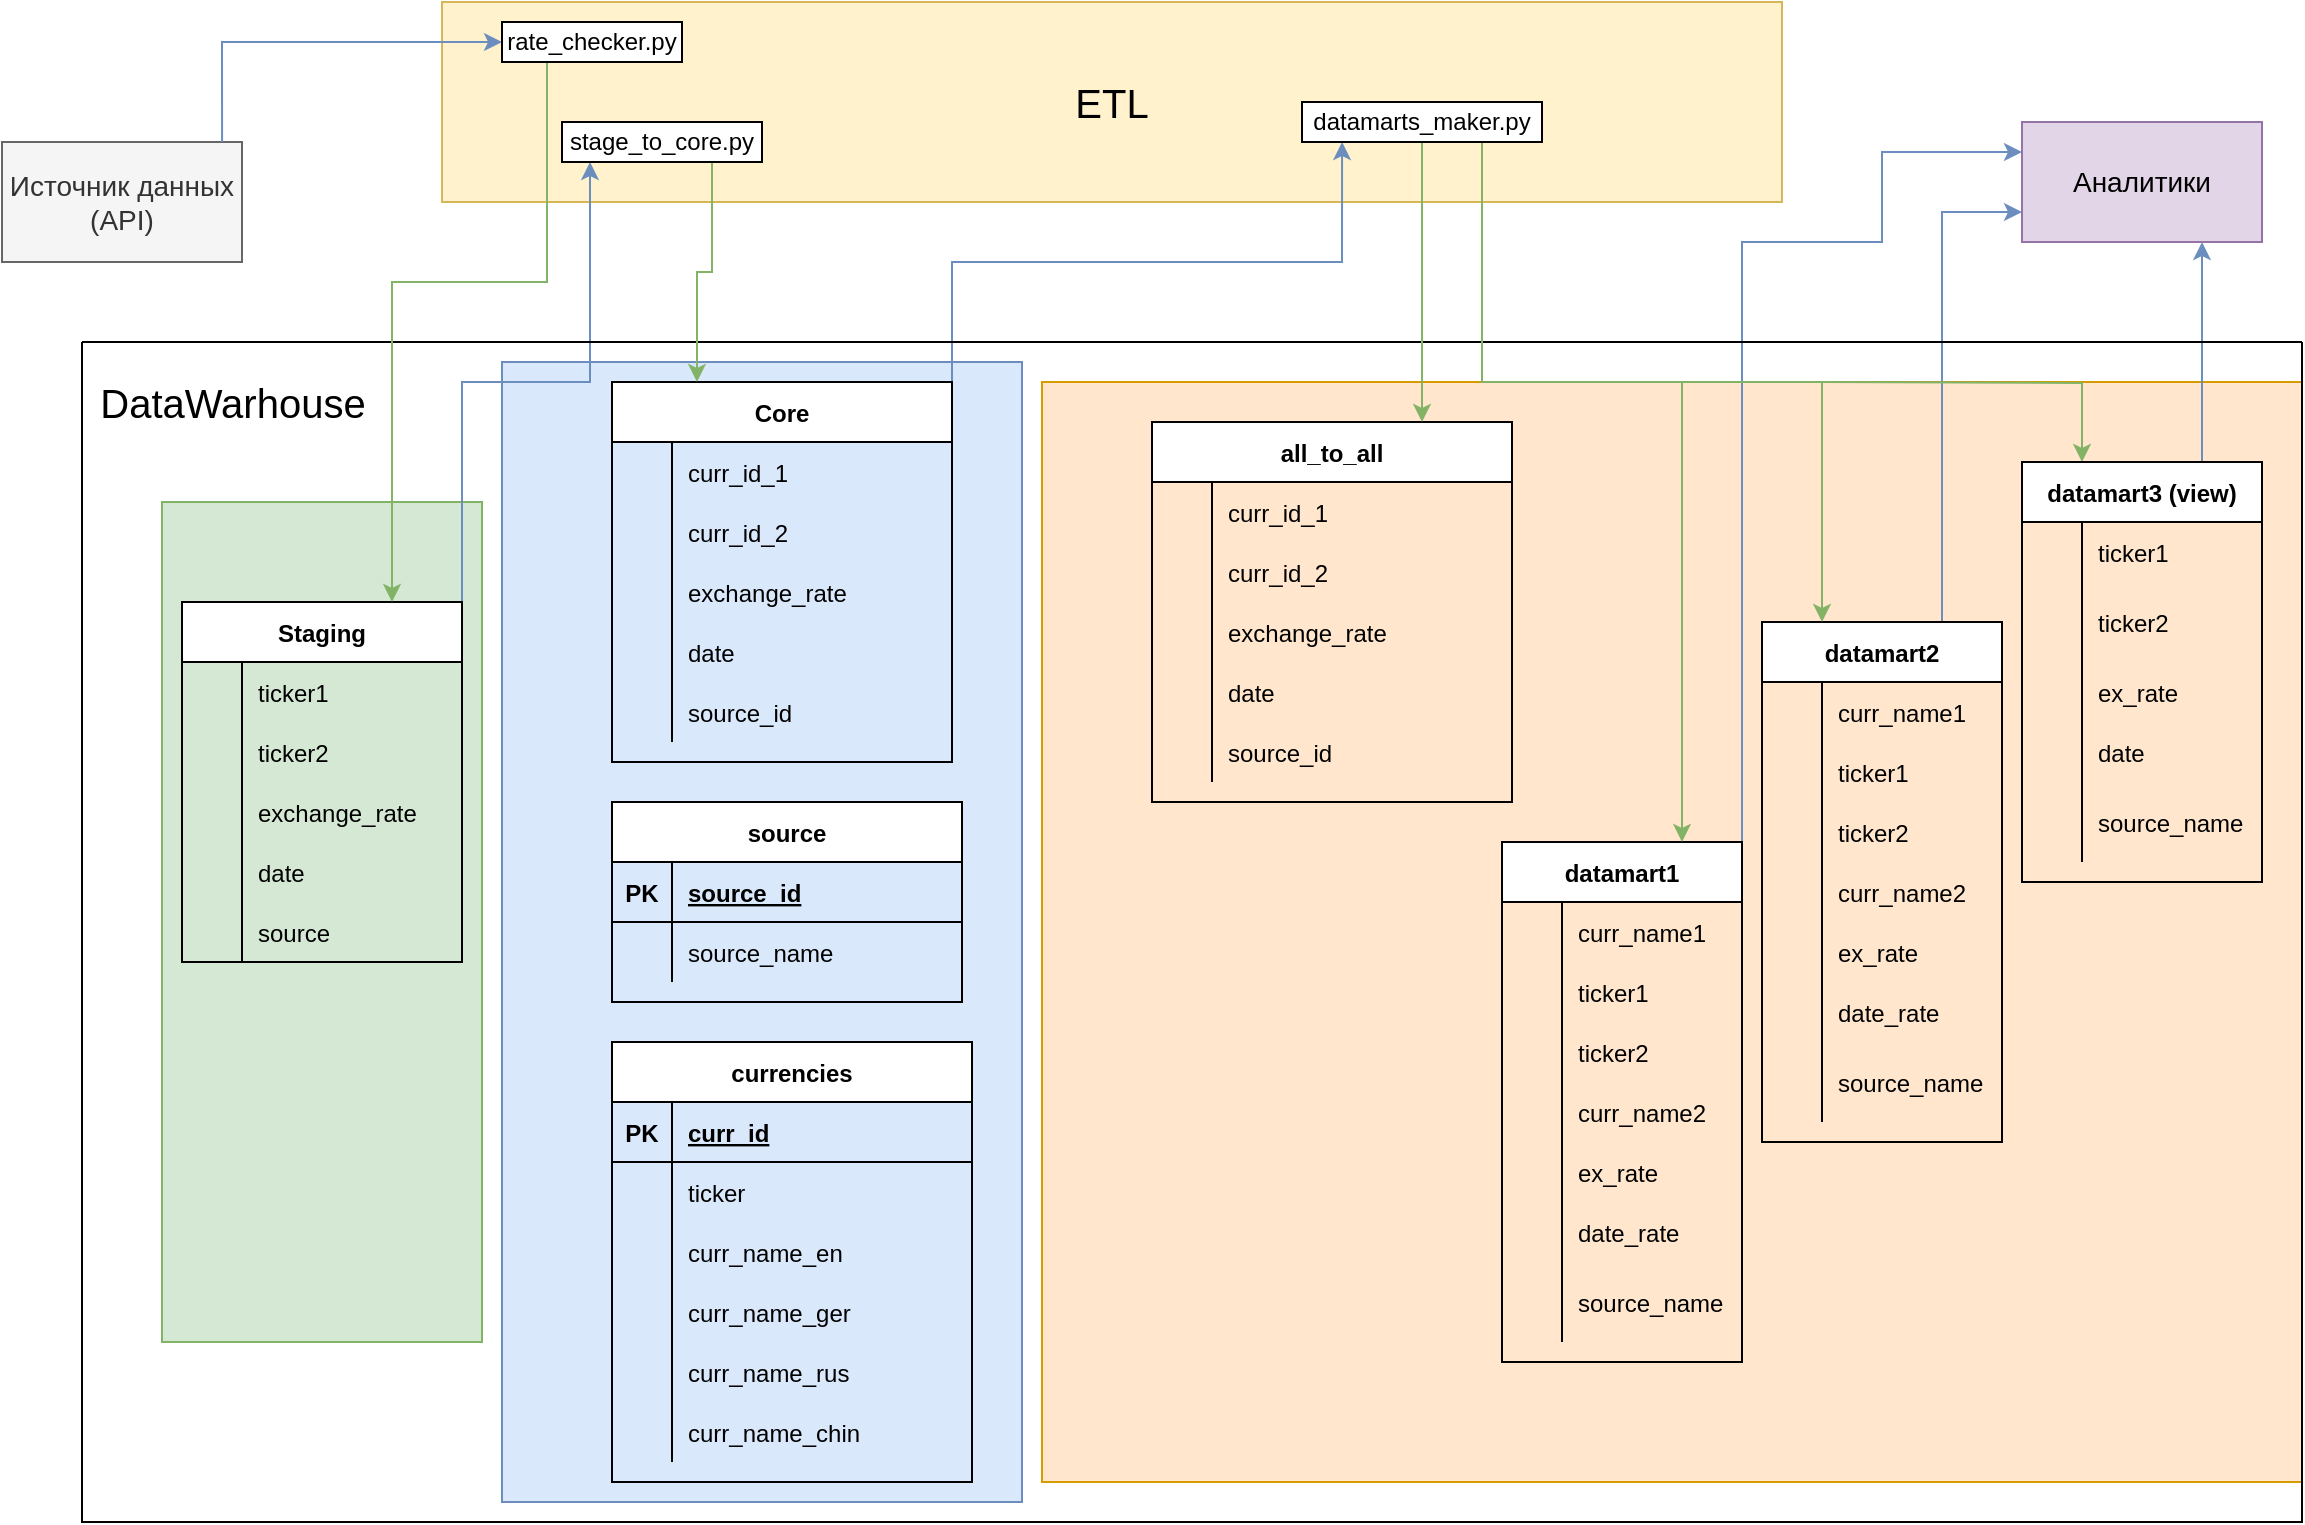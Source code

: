 <mxfile version="14.8.2" type="github">
  <diagram id="nCkO1fu6vcOP9XlbA8yM" name="Page-1">
    <mxGraphModel dx="1702" dy="972" grid="1" gridSize="10" guides="1" tooltips="1" connect="1" arrows="1" fold="1" page="1" pageScale="1" pageWidth="1169" pageHeight="827" background="#ffffff" math="0" shadow="0">
      <root>
        <mxCell id="0" />
        <mxCell id="1" parent="0" />
        <mxCell id="BZU4fYNqjMENKs2myZzt-219" value="" style="rounded=0;whiteSpace=wrap;html=1;strokeColor=#82b366;strokeWidth=1;fillColor=#d5e8d4;" vertex="1" parent="1">
          <mxGeometry x="90" y="300" width="160" height="420" as="geometry" />
        </mxCell>
        <mxCell id="BZU4fYNqjMENKs2myZzt-218" value="" style="rounded=0;whiteSpace=wrap;html=1;strokeColor=#6c8ebf;strokeWidth=1;fillColor=#dae8fc;" vertex="1" parent="1">
          <mxGeometry x="260" y="230" width="260" height="570" as="geometry" />
        </mxCell>
        <mxCell id="BZU4fYNqjMENKs2myZzt-217" value="" style="rounded=0;whiteSpace=wrap;html=1;strokeColor=#d79b00;strokeWidth=1;fillColor=#ffe6cc;" vertex="1" parent="1">
          <mxGeometry x="530" y="240" width="630" height="550" as="geometry" />
        </mxCell>
        <mxCell id="BZU4fYNqjMENKs2myZzt-196" value="&lt;font style=&quot;font-size: 20px&quot;&gt;ETL&lt;/font&gt;" style="rounded=0;whiteSpace=wrap;html=1;fillColor=#fff2cc;strokeColor=#d6b656;" vertex="1" parent="1">
          <mxGeometry x="230" y="50" width="670" height="100" as="geometry" />
        </mxCell>
        <mxCell id="BZU4fYNqjMENKs2myZzt-205" style="edgeStyle=orthogonalEdgeStyle;rounded=0;orthogonalLoop=1;jettySize=auto;html=1;exitX=1;exitY=0;exitDx=0;exitDy=0;entryX=0.14;entryY=1;entryDx=0;entryDy=0;entryPerimeter=0;fillColor=#dae8fc;strokeColor=#6c8ebf;" edge="1" parent="1" source="BZU4fYNqjMENKs2myZzt-1" target="BZU4fYNqjMENKs2myZzt-204">
          <mxGeometry relative="1" as="geometry" />
        </mxCell>
        <mxCell id="BZU4fYNqjMENKs2myZzt-1" value="Staging" style="shape=table;startSize=30;container=1;collapsible=1;childLayout=tableLayout;fixedRows=1;rowLines=0;fontStyle=1;align=center;resizeLast=1;" vertex="1" parent="1">
          <mxGeometry x="100" y="350" width="140" height="180" as="geometry" />
        </mxCell>
        <mxCell id="BZU4fYNqjMENKs2myZzt-5" value="" style="shape=partialRectangle;collapsible=0;dropTarget=0;pointerEvents=0;fillColor=none;top=0;left=0;bottom=0;right=0;points=[[0,0.5],[1,0.5]];portConstraint=eastwest;" vertex="1" parent="BZU4fYNqjMENKs2myZzt-1">
          <mxGeometry y="30" width="140" height="30" as="geometry" />
        </mxCell>
        <mxCell id="BZU4fYNqjMENKs2myZzt-6" value="" style="shape=partialRectangle;connectable=0;fillColor=none;top=0;left=0;bottom=0;right=0;editable=1;overflow=hidden;" vertex="1" parent="BZU4fYNqjMENKs2myZzt-5">
          <mxGeometry width="30" height="30" as="geometry" />
        </mxCell>
        <mxCell id="BZU4fYNqjMENKs2myZzt-7" value="ticker1" style="shape=partialRectangle;connectable=0;fillColor=none;top=0;left=0;bottom=0;right=0;align=left;spacingLeft=6;overflow=hidden;" vertex="1" parent="BZU4fYNqjMENKs2myZzt-5">
          <mxGeometry x="30" width="110" height="30" as="geometry" />
        </mxCell>
        <mxCell id="BZU4fYNqjMENKs2myZzt-8" value="" style="shape=partialRectangle;collapsible=0;dropTarget=0;pointerEvents=0;fillColor=none;top=0;left=0;bottom=0;right=0;points=[[0,0.5],[1,0.5]];portConstraint=eastwest;" vertex="1" parent="BZU4fYNqjMENKs2myZzt-1">
          <mxGeometry y="60" width="140" height="30" as="geometry" />
        </mxCell>
        <mxCell id="BZU4fYNqjMENKs2myZzt-9" value="" style="shape=partialRectangle;connectable=0;fillColor=none;top=0;left=0;bottom=0;right=0;editable=1;overflow=hidden;" vertex="1" parent="BZU4fYNqjMENKs2myZzt-8">
          <mxGeometry width="30" height="30" as="geometry" />
        </mxCell>
        <mxCell id="BZU4fYNqjMENKs2myZzt-10" value="ticker2" style="shape=partialRectangle;connectable=0;fillColor=none;top=0;left=0;bottom=0;right=0;align=left;spacingLeft=6;overflow=hidden;" vertex="1" parent="BZU4fYNqjMENKs2myZzt-8">
          <mxGeometry x="30" width="110" height="30" as="geometry" />
        </mxCell>
        <mxCell id="BZU4fYNqjMENKs2myZzt-11" value="" style="shape=partialRectangle;collapsible=0;dropTarget=0;pointerEvents=0;fillColor=none;top=0;left=0;bottom=0;right=0;points=[[0,0.5],[1,0.5]];portConstraint=eastwest;" vertex="1" parent="BZU4fYNqjMENKs2myZzt-1">
          <mxGeometry y="90" width="140" height="30" as="geometry" />
        </mxCell>
        <mxCell id="BZU4fYNqjMENKs2myZzt-12" value="" style="shape=partialRectangle;connectable=0;fillColor=none;top=0;left=0;bottom=0;right=0;editable=1;overflow=hidden;" vertex="1" parent="BZU4fYNqjMENKs2myZzt-11">
          <mxGeometry width="30" height="30" as="geometry" />
        </mxCell>
        <mxCell id="BZU4fYNqjMENKs2myZzt-13" value="exchange_rate" style="shape=partialRectangle;connectable=0;fillColor=none;top=0;left=0;bottom=0;right=0;align=left;spacingLeft=6;overflow=hidden;" vertex="1" parent="BZU4fYNqjMENKs2myZzt-11">
          <mxGeometry x="30" width="110" height="30" as="geometry" />
        </mxCell>
        <mxCell id="BZU4fYNqjMENKs2myZzt-23" style="shape=partialRectangle;collapsible=0;dropTarget=0;pointerEvents=0;fillColor=none;top=0;left=0;bottom=0;right=0;points=[[0,0.5],[1,0.5]];portConstraint=eastwest;" vertex="1" parent="BZU4fYNqjMENKs2myZzt-1">
          <mxGeometry y="120" width="140" height="30" as="geometry" />
        </mxCell>
        <mxCell id="BZU4fYNqjMENKs2myZzt-24" style="shape=partialRectangle;connectable=0;fillColor=none;top=0;left=0;bottom=0;right=0;editable=1;overflow=hidden;" vertex="1" parent="BZU4fYNqjMENKs2myZzt-23">
          <mxGeometry width="30" height="30" as="geometry" />
        </mxCell>
        <mxCell id="BZU4fYNqjMENKs2myZzt-25" value="date" style="shape=partialRectangle;connectable=0;fillColor=none;top=0;left=0;bottom=0;right=0;align=left;spacingLeft=6;overflow=hidden;" vertex="1" parent="BZU4fYNqjMENKs2myZzt-23">
          <mxGeometry x="30" width="110" height="30" as="geometry" />
        </mxCell>
        <mxCell id="BZU4fYNqjMENKs2myZzt-26" style="shape=partialRectangle;collapsible=0;dropTarget=0;pointerEvents=0;fillColor=none;top=0;left=0;bottom=0;right=0;points=[[0,0.5],[1,0.5]];portConstraint=eastwest;" vertex="1" parent="BZU4fYNqjMENKs2myZzt-1">
          <mxGeometry y="150" width="140" height="30" as="geometry" />
        </mxCell>
        <mxCell id="BZU4fYNqjMENKs2myZzt-27" style="shape=partialRectangle;connectable=0;fillColor=none;top=0;left=0;bottom=0;right=0;editable=1;overflow=hidden;" vertex="1" parent="BZU4fYNqjMENKs2myZzt-26">
          <mxGeometry width="30" height="30" as="geometry" />
        </mxCell>
        <mxCell id="BZU4fYNqjMENKs2myZzt-28" value="source" style="shape=partialRectangle;connectable=0;fillColor=none;top=0;left=0;bottom=0;right=0;align=left;spacingLeft=6;overflow=hidden;" vertex="1" parent="BZU4fYNqjMENKs2myZzt-26">
          <mxGeometry x="30" width="110" height="30" as="geometry" />
        </mxCell>
        <mxCell id="BZU4fYNqjMENKs2myZzt-209" style="edgeStyle=orthogonalEdgeStyle;rounded=0;orthogonalLoop=1;jettySize=auto;html=1;exitX=1;exitY=0;exitDx=0;exitDy=0;entryX=0.167;entryY=1;entryDx=0;entryDy=0;entryPerimeter=0;fillColor=#dae8fc;strokeColor=#6c8ebf;" edge="1" parent="1" source="BZU4fYNqjMENKs2myZzt-29" target="BZU4fYNqjMENKs2myZzt-208">
          <mxGeometry relative="1" as="geometry" />
        </mxCell>
        <mxCell id="BZU4fYNqjMENKs2myZzt-29" value="Core" style="shape=table;startSize=30;container=1;collapsible=1;childLayout=tableLayout;fixedRows=1;rowLines=0;fontStyle=1;align=center;resizeLast=1;" vertex="1" parent="1">
          <mxGeometry x="315" y="240" width="170" height="190" as="geometry" />
        </mxCell>
        <mxCell id="BZU4fYNqjMENKs2myZzt-33" value="" style="shape=partialRectangle;collapsible=0;dropTarget=0;pointerEvents=0;fillColor=none;top=0;left=0;bottom=0;right=0;points=[[0,0.5],[1,0.5]];portConstraint=eastwest;" vertex="1" parent="BZU4fYNqjMENKs2myZzt-29">
          <mxGeometry y="30" width="170" height="30" as="geometry" />
        </mxCell>
        <mxCell id="BZU4fYNqjMENKs2myZzt-34" value="" style="shape=partialRectangle;connectable=0;fillColor=none;top=0;left=0;bottom=0;right=0;editable=1;overflow=hidden;" vertex="1" parent="BZU4fYNqjMENKs2myZzt-33">
          <mxGeometry width="30" height="30" as="geometry" />
        </mxCell>
        <mxCell id="BZU4fYNqjMENKs2myZzt-35" value="curr_id_1" style="shape=partialRectangle;connectable=0;fillColor=none;top=0;left=0;bottom=0;right=0;align=left;spacingLeft=6;overflow=hidden;" vertex="1" parent="BZU4fYNqjMENKs2myZzt-33">
          <mxGeometry x="30" width="140" height="30" as="geometry" />
        </mxCell>
        <mxCell id="BZU4fYNqjMENKs2myZzt-36" value="" style="shape=partialRectangle;collapsible=0;dropTarget=0;pointerEvents=0;fillColor=none;top=0;left=0;bottom=0;right=0;points=[[0,0.5],[1,0.5]];portConstraint=eastwest;" vertex="1" parent="BZU4fYNqjMENKs2myZzt-29">
          <mxGeometry y="60" width="170" height="30" as="geometry" />
        </mxCell>
        <mxCell id="BZU4fYNqjMENKs2myZzt-37" value="" style="shape=partialRectangle;connectable=0;fillColor=none;top=0;left=0;bottom=0;right=0;editable=1;overflow=hidden;" vertex="1" parent="BZU4fYNqjMENKs2myZzt-36">
          <mxGeometry width="30" height="30" as="geometry" />
        </mxCell>
        <mxCell id="BZU4fYNqjMENKs2myZzt-38" value="curr_id_2" style="shape=partialRectangle;connectable=0;fillColor=none;top=0;left=0;bottom=0;right=0;align=left;spacingLeft=6;overflow=hidden;" vertex="1" parent="BZU4fYNqjMENKs2myZzt-36">
          <mxGeometry x="30" width="140" height="30" as="geometry" />
        </mxCell>
        <mxCell id="BZU4fYNqjMENKs2myZzt-39" value="" style="shape=partialRectangle;collapsible=0;dropTarget=0;pointerEvents=0;fillColor=none;top=0;left=0;bottom=0;right=0;points=[[0,0.5],[1,0.5]];portConstraint=eastwest;" vertex="1" parent="BZU4fYNqjMENKs2myZzt-29">
          <mxGeometry y="90" width="170" height="30" as="geometry" />
        </mxCell>
        <mxCell id="BZU4fYNqjMENKs2myZzt-40" value="" style="shape=partialRectangle;connectable=0;fillColor=none;top=0;left=0;bottom=0;right=0;editable=1;overflow=hidden;" vertex="1" parent="BZU4fYNqjMENKs2myZzt-39">
          <mxGeometry width="30" height="30" as="geometry" />
        </mxCell>
        <mxCell id="BZU4fYNqjMENKs2myZzt-41" value="exchange_rate" style="shape=partialRectangle;connectable=0;fillColor=none;top=0;left=0;bottom=0;right=0;align=left;spacingLeft=6;overflow=hidden;" vertex="1" parent="BZU4fYNqjMENKs2myZzt-39">
          <mxGeometry x="30" width="140" height="30" as="geometry" />
        </mxCell>
        <mxCell id="BZU4fYNqjMENKs2myZzt-42" style="shape=partialRectangle;collapsible=0;dropTarget=0;pointerEvents=0;fillColor=none;top=0;left=0;bottom=0;right=0;points=[[0,0.5],[1,0.5]];portConstraint=eastwest;" vertex="1" parent="BZU4fYNqjMENKs2myZzt-29">
          <mxGeometry y="120" width="170" height="30" as="geometry" />
        </mxCell>
        <mxCell id="BZU4fYNqjMENKs2myZzt-43" value="" style="shape=partialRectangle;connectable=0;fillColor=none;top=0;left=0;bottom=0;right=0;editable=1;overflow=hidden;" vertex="1" parent="BZU4fYNqjMENKs2myZzt-42">
          <mxGeometry width="30" height="30" as="geometry" />
        </mxCell>
        <mxCell id="BZU4fYNqjMENKs2myZzt-44" value="date" style="shape=partialRectangle;connectable=0;fillColor=none;top=0;left=0;bottom=0;right=0;align=left;spacingLeft=6;overflow=hidden;" vertex="1" parent="BZU4fYNqjMENKs2myZzt-42">
          <mxGeometry x="30" width="140" height="30" as="geometry" />
        </mxCell>
        <mxCell id="BZU4fYNqjMENKs2myZzt-45" style="shape=partialRectangle;collapsible=0;dropTarget=0;pointerEvents=0;fillColor=none;top=0;left=0;bottom=0;right=0;points=[[0,0.5],[1,0.5]];portConstraint=eastwest;" vertex="1" parent="BZU4fYNqjMENKs2myZzt-29">
          <mxGeometry y="150" width="170" height="30" as="geometry" />
        </mxCell>
        <mxCell id="BZU4fYNqjMENKs2myZzt-46" style="shape=partialRectangle;connectable=0;fillColor=none;top=0;left=0;bottom=0;right=0;editable=1;overflow=hidden;" vertex="1" parent="BZU4fYNqjMENKs2myZzt-45">
          <mxGeometry width="30" height="30" as="geometry" />
        </mxCell>
        <mxCell id="BZU4fYNqjMENKs2myZzt-47" value="source_id" style="shape=partialRectangle;connectable=0;fillColor=none;top=0;left=0;bottom=0;right=0;align=left;spacingLeft=6;overflow=hidden;" vertex="1" parent="BZU4fYNqjMENKs2myZzt-45">
          <mxGeometry x="30" width="140" height="30" as="geometry" />
        </mxCell>
        <mxCell id="BZU4fYNqjMENKs2myZzt-48" value="currencies" style="shape=table;startSize=30;container=1;collapsible=1;childLayout=tableLayout;fixedRows=1;rowLines=0;fontStyle=1;align=center;resizeLast=1;" vertex="1" parent="1">
          <mxGeometry x="315" y="570" width="180" height="220" as="geometry" />
        </mxCell>
        <mxCell id="BZU4fYNqjMENKs2myZzt-49" value="" style="shape=partialRectangle;collapsible=0;dropTarget=0;pointerEvents=0;fillColor=none;top=0;left=0;bottom=1;right=0;points=[[0,0.5],[1,0.5]];portConstraint=eastwest;" vertex="1" parent="BZU4fYNqjMENKs2myZzt-48">
          <mxGeometry y="30" width="180" height="30" as="geometry" />
        </mxCell>
        <mxCell id="BZU4fYNqjMENKs2myZzt-50" value="PK" style="shape=partialRectangle;connectable=0;fillColor=none;top=0;left=0;bottom=0;right=0;fontStyle=1;overflow=hidden;" vertex="1" parent="BZU4fYNqjMENKs2myZzt-49">
          <mxGeometry width="30" height="30" as="geometry" />
        </mxCell>
        <mxCell id="BZU4fYNqjMENKs2myZzt-51" value="curr_id" style="shape=partialRectangle;connectable=0;fillColor=none;top=0;left=0;bottom=0;right=0;align=left;spacingLeft=6;fontStyle=5;overflow=hidden;" vertex="1" parent="BZU4fYNqjMENKs2myZzt-49">
          <mxGeometry x="30" width="150" height="30" as="geometry" />
        </mxCell>
        <mxCell id="BZU4fYNqjMENKs2myZzt-52" value="" style="shape=partialRectangle;collapsible=0;dropTarget=0;pointerEvents=0;fillColor=none;top=0;left=0;bottom=0;right=0;points=[[0,0.5],[1,0.5]];portConstraint=eastwest;" vertex="1" parent="BZU4fYNqjMENKs2myZzt-48">
          <mxGeometry y="60" width="180" height="30" as="geometry" />
        </mxCell>
        <mxCell id="BZU4fYNqjMENKs2myZzt-53" value="" style="shape=partialRectangle;connectable=0;fillColor=none;top=0;left=0;bottom=0;right=0;editable=1;overflow=hidden;" vertex="1" parent="BZU4fYNqjMENKs2myZzt-52">
          <mxGeometry width="30" height="30" as="geometry" />
        </mxCell>
        <mxCell id="BZU4fYNqjMENKs2myZzt-54" value="ticker" style="shape=partialRectangle;connectable=0;fillColor=none;top=0;left=0;bottom=0;right=0;align=left;spacingLeft=6;overflow=hidden;" vertex="1" parent="BZU4fYNqjMENKs2myZzt-52">
          <mxGeometry x="30" width="150" height="30" as="geometry" />
        </mxCell>
        <mxCell id="BZU4fYNqjMENKs2myZzt-55" value="" style="shape=partialRectangle;collapsible=0;dropTarget=0;pointerEvents=0;fillColor=none;top=0;left=0;bottom=0;right=0;points=[[0,0.5],[1,0.5]];portConstraint=eastwest;" vertex="1" parent="BZU4fYNqjMENKs2myZzt-48">
          <mxGeometry y="90" width="180" height="30" as="geometry" />
        </mxCell>
        <mxCell id="BZU4fYNqjMENKs2myZzt-56" value="" style="shape=partialRectangle;connectable=0;fillColor=none;top=0;left=0;bottom=0;right=0;editable=1;overflow=hidden;" vertex="1" parent="BZU4fYNqjMENKs2myZzt-55">
          <mxGeometry width="30" height="30" as="geometry" />
        </mxCell>
        <mxCell id="BZU4fYNqjMENKs2myZzt-57" value="curr_name_en" style="shape=partialRectangle;connectable=0;fillColor=none;top=0;left=0;bottom=0;right=0;align=left;spacingLeft=6;overflow=hidden;" vertex="1" parent="BZU4fYNqjMENKs2myZzt-55">
          <mxGeometry x="30" width="150" height="30" as="geometry" />
        </mxCell>
        <mxCell id="BZU4fYNqjMENKs2myZzt-58" value="" style="shape=partialRectangle;collapsible=0;dropTarget=0;pointerEvents=0;fillColor=none;top=0;left=0;bottom=0;right=0;points=[[0,0.5],[1,0.5]];portConstraint=eastwest;" vertex="1" parent="BZU4fYNqjMENKs2myZzt-48">
          <mxGeometry y="120" width="180" height="30" as="geometry" />
        </mxCell>
        <mxCell id="BZU4fYNqjMENKs2myZzt-59" value="" style="shape=partialRectangle;connectable=0;fillColor=none;top=0;left=0;bottom=0;right=0;editable=1;overflow=hidden;" vertex="1" parent="BZU4fYNqjMENKs2myZzt-58">
          <mxGeometry width="30" height="30" as="geometry" />
        </mxCell>
        <mxCell id="BZU4fYNqjMENKs2myZzt-60" value="curr_name_ger" style="shape=partialRectangle;connectable=0;fillColor=none;top=0;left=0;bottom=0;right=0;align=left;spacingLeft=6;overflow=hidden;" vertex="1" parent="BZU4fYNqjMENKs2myZzt-58">
          <mxGeometry x="30" width="150" height="30" as="geometry" />
        </mxCell>
        <mxCell id="BZU4fYNqjMENKs2myZzt-62" style="shape=partialRectangle;collapsible=0;dropTarget=0;pointerEvents=0;fillColor=none;top=0;left=0;bottom=0;right=0;points=[[0,0.5],[1,0.5]];portConstraint=eastwest;" vertex="1" parent="BZU4fYNqjMENKs2myZzt-48">
          <mxGeometry y="150" width="180" height="30" as="geometry" />
        </mxCell>
        <mxCell id="BZU4fYNqjMENKs2myZzt-63" style="shape=partialRectangle;connectable=0;fillColor=none;top=0;left=0;bottom=0;right=0;editable=1;overflow=hidden;" vertex="1" parent="BZU4fYNqjMENKs2myZzt-62">
          <mxGeometry width="30" height="30" as="geometry" />
        </mxCell>
        <mxCell id="BZU4fYNqjMENKs2myZzt-64" value="curr_name_rus" style="shape=partialRectangle;connectable=0;fillColor=none;top=0;left=0;bottom=0;right=0;align=left;spacingLeft=6;overflow=hidden;" vertex="1" parent="BZU4fYNqjMENKs2myZzt-62">
          <mxGeometry x="30" width="150" height="30" as="geometry" />
        </mxCell>
        <mxCell id="BZU4fYNqjMENKs2myZzt-65" style="shape=partialRectangle;collapsible=0;dropTarget=0;pointerEvents=0;fillColor=none;top=0;left=0;bottom=0;right=0;points=[[0,0.5],[1,0.5]];portConstraint=eastwest;" vertex="1" parent="BZU4fYNqjMENKs2myZzt-48">
          <mxGeometry y="180" width="180" height="30" as="geometry" />
        </mxCell>
        <mxCell id="BZU4fYNqjMENKs2myZzt-66" style="shape=partialRectangle;connectable=0;fillColor=none;top=0;left=0;bottom=0;right=0;editable=1;overflow=hidden;" vertex="1" parent="BZU4fYNqjMENKs2myZzt-65">
          <mxGeometry width="30" height="30" as="geometry" />
        </mxCell>
        <mxCell id="BZU4fYNqjMENKs2myZzt-67" value="curr_name_chin" style="shape=partialRectangle;connectable=0;fillColor=none;top=0;left=0;bottom=0;right=0;align=left;spacingLeft=6;overflow=hidden;" vertex="1" parent="BZU4fYNqjMENKs2myZzt-65">
          <mxGeometry x="30" width="150" height="30" as="geometry" />
        </mxCell>
        <mxCell id="BZU4fYNqjMENKs2myZzt-68" value="source" style="shape=table;startSize=30;container=1;collapsible=1;childLayout=tableLayout;fixedRows=1;rowLines=0;fontStyle=1;align=center;resizeLast=1;" vertex="1" parent="1">
          <mxGeometry x="315" y="450" width="175" height="100" as="geometry" />
        </mxCell>
        <mxCell id="BZU4fYNqjMENKs2myZzt-69" value="" style="shape=partialRectangle;collapsible=0;dropTarget=0;pointerEvents=0;fillColor=none;top=0;left=0;bottom=1;right=0;points=[[0,0.5],[1,0.5]];portConstraint=eastwest;" vertex="1" parent="BZU4fYNqjMENKs2myZzt-68">
          <mxGeometry y="30" width="175" height="30" as="geometry" />
        </mxCell>
        <mxCell id="BZU4fYNqjMENKs2myZzt-70" value="PK" style="shape=partialRectangle;connectable=0;fillColor=none;top=0;left=0;bottom=0;right=0;fontStyle=1;overflow=hidden;" vertex="1" parent="BZU4fYNqjMENKs2myZzt-69">
          <mxGeometry width="30" height="30" as="geometry" />
        </mxCell>
        <mxCell id="BZU4fYNqjMENKs2myZzt-71" value="source_id" style="shape=partialRectangle;connectable=0;fillColor=none;top=0;left=0;bottom=0;right=0;align=left;spacingLeft=6;fontStyle=5;overflow=hidden;" vertex="1" parent="BZU4fYNqjMENKs2myZzt-69">
          <mxGeometry x="30" width="145" height="30" as="geometry" />
        </mxCell>
        <mxCell id="BZU4fYNqjMENKs2myZzt-72" value="" style="shape=partialRectangle;collapsible=0;dropTarget=0;pointerEvents=0;fillColor=none;top=0;left=0;bottom=0;right=0;points=[[0,0.5],[1,0.5]];portConstraint=eastwest;" vertex="1" parent="BZU4fYNqjMENKs2myZzt-68">
          <mxGeometry y="60" width="175" height="30" as="geometry" />
        </mxCell>
        <mxCell id="BZU4fYNqjMENKs2myZzt-73" value="" style="shape=partialRectangle;connectable=0;fillColor=none;top=0;left=0;bottom=0;right=0;editable=1;overflow=hidden;" vertex="1" parent="BZU4fYNqjMENKs2myZzt-72">
          <mxGeometry width="30" height="30" as="geometry" />
        </mxCell>
        <mxCell id="BZU4fYNqjMENKs2myZzt-74" value="source_name" style="shape=partialRectangle;connectable=0;fillColor=none;top=0;left=0;bottom=0;right=0;align=left;spacingLeft=6;overflow=hidden;" vertex="1" parent="BZU4fYNqjMENKs2myZzt-72">
          <mxGeometry x="30" width="145" height="30" as="geometry" />
        </mxCell>
        <mxCell id="BZU4fYNqjMENKs2myZzt-91" value="all_to_all" style="shape=table;startSize=30;container=1;collapsible=1;childLayout=tableLayout;fixedRows=1;rowLines=0;fontStyle=1;align=center;resizeLast=1;" vertex="1" parent="1">
          <mxGeometry x="585" y="260" width="180" height="190" as="geometry" />
        </mxCell>
        <mxCell id="BZU4fYNqjMENKs2myZzt-95" value="" style="shape=partialRectangle;collapsible=0;dropTarget=0;pointerEvents=0;fillColor=none;top=0;left=0;bottom=0;right=0;points=[[0,0.5],[1,0.5]];portConstraint=eastwest;" vertex="1" parent="BZU4fYNqjMENKs2myZzt-91">
          <mxGeometry y="30" width="180" height="30" as="geometry" />
        </mxCell>
        <mxCell id="BZU4fYNqjMENKs2myZzt-96" value="" style="shape=partialRectangle;connectable=0;fillColor=none;top=0;left=0;bottom=0;right=0;editable=1;overflow=hidden;" vertex="1" parent="BZU4fYNqjMENKs2myZzt-95">
          <mxGeometry width="30" height="30" as="geometry" />
        </mxCell>
        <mxCell id="BZU4fYNqjMENKs2myZzt-97" value="curr_id_1" style="shape=partialRectangle;connectable=0;fillColor=none;top=0;left=0;bottom=0;right=0;align=left;spacingLeft=6;overflow=hidden;" vertex="1" parent="BZU4fYNqjMENKs2myZzt-95">
          <mxGeometry x="30" width="150" height="30" as="geometry" />
        </mxCell>
        <mxCell id="BZU4fYNqjMENKs2myZzt-98" value="" style="shape=partialRectangle;collapsible=0;dropTarget=0;pointerEvents=0;fillColor=none;top=0;left=0;bottom=0;right=0;points=[[0,0.5],[1,0.5]];portConstraint=eastwest;" vertex="1" parent="BZU4fYNqjMENKs2myZzt-91">
          <mxGeometry y="60" width="180" height="30" as="geometry" />
        </mxCell>
        <mxCell id="BZU4fYNqjMENKs2myZzt-99" value="" style="shape=partialRectangle;connectable=0;fillColor=none;top=0;left=0;bottom=0;right=0;editable=1;overflow=hidden;" vertex="1" parent="BZU4fYNqjMENKs2myZzt-98">
          <mxGeometry width="30" height="30" as="geometry" />
        </mxCell>
        <mxCell id="BZU4fYNqjMENKs2myZzt-100" value="curr_id_2" style="shape=partialRectangle;connectable=0;fillColor=none;top=0;left=0;bottom=0;right=0;align=left;spacingLeft=6;overflow=hidden;" vertex="1" parent="BZU4fYNqjMENKs2myZzt-98">
          <mxGeometry x="30" width="150" height="30" as="geometry" />
        </mxCell>
        <mxCell id="BZU4fYNqjMENKs2myZzt-101" value="" style="shape=partialRectangle;collapsible=0;dropTarget=0;pointerEvents=0;fillColor=none;top=0;left=0;bottom=0;right=0;points=[[0,0.5],[1,0.5]];portConstraint=eastwest;" vertex="1" parent="BZU4fYNqjMENKs2myZzt-91">
          <mxGeometry y="90" width="180" height="30" as="geometry" />
        </mxCell>
        <mxCell id="BZU4fYNqjMENKs2myZzt-102" value="" style="shape=partialRectangle;connectable=0;fillColor=none;top=0;left=0;bottom=0;right=0;editable=1;overflow=hidden;" vertex="1" parent="BZU4fYNqjMENKs2myZzt-101">
          <mxGeometry width="30" height="30" as="geometry" />
        </mxCell>
        <mxCell id="BZU4fYNqjMENKs2myZzt-103" value="exchange_rate" style="shape=partialRectangle;connectable=0;fillColor=none;top=0;left=0;bottom=0;right=0;align=left;spacingLeft=6;overflow=hidden;" vertex="1" parent="BZU4fYNqjMENKs2myZzt-101">
          <mxGeometry x="30" width="150" height="30" as="geometry" />
        </mxCell>
        <mxCell id="BZU4fYNqjMENKs2myZzt-107" style="shape=partialRectangle;collapsible=0;dropTarget=0;pointerEvents=0;fillColor=none;top=0;left=0;bottom=0;right=0;points=[[0,0.5],[1,0.5]];portConstraint=eastwest;" vertex="1" parent="BZU4fYNqjMENKs2myZzt-91">
          <mxGeometry y="120" width="180" height="30" as="geometry" />
        </mxCell>
        <mxCell id="BZU4fYNqjMENKs2myZzt-108" style="shape=partialRectangle;connectable=0;fillColor=none;top=0;left=0;bottom=0;right=0;editable=1;overflow=hidden;" vertex="1" parent="BZU4fYNqjMENKs2myZzt-107">
          <mxGeometry width="30" height="30" as="geometry" />
        </mxCell>
        <mxCell id="BZU4fYNqjMENKs2myZzt-109" value="date" style="shape=partialRectangle;connectable=0;fillColor=none;top=0;left=0;bottom=0;right=0;align=left;spacingLeft=6;overflow=hidden;" vertex="1" parent="BZU4fYNqjMENKs2myZzt-107">
          <mxGeometry x="30" width="150" height="30" as="geometry" />
        </mxCell>
        <mxCell id="BZU4fYNqjMENKs2myZzt-110" style="shape=partialRectangle;collapsible=0;dropTarget=0;pointerEvents=0;fillColor=none;top=0;left=0;bottom=0;right=0;points=[[0,0.5],[1,0.5]];portConstraint=eastwest;" vertex="1" parent="BZU4fYNqjMENKs2myZzt-91">
          <mxGeometry y="150" width="180" height="30" as="geometry" />
        </mxCell>
        <mxCell id="BZU4fYNqjMENKs2myZzt-111" style="shape=partialRectangle;connectable=0;fillColor=none;top=0;left=0;bottom=0;right=0;editable=1;overflow=hidden;" vertex="1" parent="BZU4fYNqjMENKs2myZzt-110">
          <mxGeometry width="30" height="30" as="geometry" />
        </mxCell>
        <mxCell id="BZU4fYNqjMENKs2myZzt-112" value="source_id" style="shape=partialRectangle;connectable=0;fillColor=none;top=0;left=0;bottom=0;right=0;align=left;spacingLeft=6;overflow=hidden;" vertex="1" parent="BZU4fYNqjMENKs2myZzt-110">
          <mxGeometry x="30" width="150" height="30" as="geometry" />
        </mxCell>
        <mxCell id="BZU4fYNqjMENKs2myZzt-216" style="edgeStyle=orthogonalEdgeStyle;rounded=0;orthogonalLoop=1;jettySize=auto;html=1;exitX=1;exitY=0;exitDx=0;exitDy=0;entryX=0;entryY=0.25;entryDx=0;entryDy=0;fillColor=#dae8fc;strokeColor=#6c8ebf;" edge="1" parent="1" source="BZU4fYNqjMENKs2myZzt-113" target="BZU4fYNqjMENKs2myZzt-199">
          <mxGeometry relative="1" as="geometry">
            <Array as="points">
              <mxPoint x="880" y="170" />
              <mxPoint x="950" y="170" />
              <mxPoint x="950" y="125" />
            </Array>
          </mxGeometry>
        </mxCell>
        <mxCell id="BZU4fYNqjMENKs2myZzt-113" value="datamart1" style="shape=table;startSize=30;container=1;collapsible=1;childLayout=tableLayout;fixedRows=1;rowLines=0;fontStyle=1;align=center;resizeLast=1;" vertex="1" parent="1">
          <mxGeometry x="760" y="470" width="120" height="260" as="geometry" />
        </mxCell>
        <mxCell id="BZU4fYNqjMENKs2myZzt-117" value="" style="shape=partialRectangle;collapsible=0;dropTarget=0;pointerEvents=0;fillColor=none;top=0;left=0;bottom=0;right=0;points=[[0,0.5],[1,0.5]];portConstraint=eastwest;" vertex="1" parent="BZU4fYNqjMENKs2myZzt-113">
          <mxGeometry y="30" width="120" height="30" as="geometry" />
        </mxCell>
        <mxCell id="BZU4fYNqjMENKs2myZzt-118" value="" style="shape=partialRectangle;connectable=0;fillColor=none;top=0;left=0;bottom=0;right=0;editable=1;overflow=hidden;" vertex="1" parent="BZU4fYNqjMENKs2myZzt-117">
          <mxGeometry width="30" height="30" as="geometry" />
        </mxCell>
        <mxCell id="BZU4fYNqjMENKs2myZzt-119" value="curr_name1" style="shape=partialRectangle;connectable=0;fillColor=none;top=0;left=0;bottom=0;right=0;align=left;spacingLeft=6;overflow=hidden;" vertex="1" parent="BZU4fYNqjMENKs2myZzt-117">
          <mxGeometry x="30" width="90" height="30" as="geometry" />
        </mxCell>
        <mxCell id="BZU4fYNqjMENKs2myZzt-120" value="" style="shape=partialRectangle;collapsible=0;dropTarget=0;pointerEvents=0;fillColor=none;top=0;left=0;bottom=0;right=0;points=[[0,0.5],[1,0.5]];portConstraint=eastwest;" vertex="1" parent="BZU4fYNqjMENKs2myZzt-113">
          <mxGeometry y="60" width="120" height="30" as="geometry" />
        </mxCell>
        <mxCell id="BZU4fYNqjMENKs2myZzt-121" value="" style="shape=partialRectangle;connectable=0;fillColor=none;top=0;left=0;bottom=0;right=0;editable=1;overflow=hidden;" vertex="1" parent="BZU4fYNqjMENKs2myZzt-120">
          <mxGeometry width="30" height="30" as="geometry" />
        </mxCell>
        <mxCell id="BZU4fYNqjMENKs2myZzt-122" value="ticker1" style="shape=partialRectangle;connectable=0;fillColor=none;top=0;left=0;bottom=0;right=0;align=left;spacingLeft=6;overflow=hidden;" vertex="1" parent="BZU4fYNqjMENKs2myZzt-120">
          <mxGeometry x="30" width="90" height="30" as="geometry" />
        </mxCell>
        <mxCell id="BZU4fYNqjMENKs2myZzt-123" value="" style="shape=partialRectangle;collapsible=0;dropTarget=0;pointerEvents=0;fillColor=none;top=0;left=0;bottom=0;right=0;points=[[0,0.5],[1,0.5]];portConstraint=eastwest;" vertex="1" parent="BZU4fYNqjMENKs2myZzt-113">
          <mxGeometry y="90" width="120" height="30" as="geometry" />
        </mxCell>
        <mxCell id="BZU4fYNqjMENKs2myZzt-124" value="" style="shape=partialRectangle;connectable=0;fillColor=none;top=0;left=0;bottom=0;right=0;editable=1;overflow=hidden;" vertex="1" parent="BZU4fYNqjMENKs2myZzt-123">
          <mxGeometry width="30" height="30" as="geometry" />
        </mxCell>
        <mxCell id="BZU4fYNqjMENKs2myZzt-125" value="ticker2" style="shape=partialRectangle;connectable=0;fillColor=none;top=0;left=0;bottom=0;right=0;align=left;spacingLeft=6;overflow=hidden;" vertex="1" parent="BZU4fYNqjMENKs2myZzt-123">
          <mxGeometry x="30" width="90" height="30" as="geometry" />
        </mxCell>
        <mxCell id="BZU4fYNqjMENKs2myZzt-126" style="shape=partialRectangle;collapsible=0;dropTarget=0;pointerEvents=0;fillColor=none;top=0;left=0;bottom=0;right=0;points=[[0,0.5],[1,0.5]];portConstraint=eastwest;" vertex="1" parent="BZU4fYNqjMENKs2myZzt-113">
          <mxGeometry y="120" width="120" height="30" as="geometry" />
        </mxCell>
        <mxCell id="BZU4fYNqjMENKs2myZzt-127" style="shape=partialRectangle;connectable=0;fillColor=none;top=0;left=0;bottom=0;right=0;editable=1;overflow=hidden;" vertex="1" parent="BZU4fYNqjMENKs2myZzt-126">
          <mxGeometry width="30" height="30" as="geometry" />
        </mxCell>
        <mxCell id="BZU4fYNqjMENKs2myZzt-128" value="curr_name2" style="shape=partialRectangle;connectable=0;fillColor=none;top=0;left=0;bottom=0;right=0;align=left;spacingLeft=6;overflow=hidden;" vertex="1" parent="BZU4fYNqjMENKs2myZzt-126">
          <mxGeometry x="30" width="90" height="30" as="geometry" />
        </mxCell>
        <mxCell id="BZU4fYNqjMENKs2myZzt-129" style="shape=partialRectangle;collapsible=0;dropTarget=0;pointerEvents=0;fillColor=none;top=0;left=0;bottom=0;right=0;points=[[0,0.5],[1,0.5]];portConstraint=eastwest;" vertex="1" parent="BZU4fYNqjMENKs2myZzt-113">
          <mxGeometry y="150" width="120" height="30" as="geometry" />
        </mxCell>
        <mxCell id="BZU4fYNqjMENKs2myZzt-130" style="shape=partialRectangle;connectable=0;fillColor=none;top=0;left=0;bottom=0;right=0;editable=1;overflow=hidden;" vertex="1" parent="BZU4fYNqjMENKs2myZzt-129">
          <mxGeometry width="30" height="30" as="geometry" />
        </mxCell>
        <mxCell id="BZU4fYNqjMENKs2myZzt-131" value="ex_rate" style="shape=partialRectangle;connectable=0;fillColor=none;top=0;left=0;bottom=0;right=0;align=left;spacingLeft=6;overflow=hidden;" vertex="1" parent="BZU4fYNqjMENKs2myZzt-129">
          <mxGeometry x="30" width="90" height="30" as="geometry" />
        </mxCell>
        <mxCell id="BZU4fYNqjMENKs2myZzt-132" style="shape=partialRectangle;collapsible=0;dropTarget=0;pointerEvents=0;fillColor=none;top=0;left=0;bottom=0;right=0;points=[[0,0.5],[1,0.5]];portConstraint=eastwest;" vertex="1" parent="BZU4fYNqjMENKs2myZzt-113">
          <mxGeometry y="180" width="120" height="30" as="geometry" />
        </mxCell>
        <mxCell id="BZU4fYNqjMENKs2myZzt-133" style="shape=partialRectangle;connectable=0;fillColor=none;top=0;left=0;bottom=0;right=0;editable=1;overflow=hidden;" vertex="1" parent="BZU4fYNqjMENKs2myZzt-132">
          <mxGeometry width="30" height="30" as="geometry" />
        </mxCell>
        <mxCell id="BZU4fYNqjMENKs2myZzt-134" value="date_rate" style="shape=partialRectangle;connectable=0;fillColor=none;top=0;left=0;bottom=0;right=0;align=left;spacingLeft=6;overflow=hidden;" vertex="1" parent="BZU4fYNqjMENKs2myZzt-132">
          <mxGeometry x="30" width="90" height="30" as="geometry" />
        </mxCell>
        <mxCell id="BZU4fYNqjMENKs2myZzt-135" style="shape=partialRectangle;collapsible=0;dropTarget=0;pointerEvents=0;fillColor=none;top=0;left=0;bottom=0;right=0;points=[[0,0.5],[1,0.5]];portConstraint=eastwest;" vertex="1" parent="BZU4fYNqjMENKs2myZzt-113">
          <mxGeometry y="210" width="120" height="40" as="geometry" />
        </mxCell>
        <mxCell id="BZU4fYNqjMENKs2myZzt-136" style="shape=partialRectangle;connectable=0;fillColor=none;top=0;left=0;bottom=0;right=0;editable=1;overflow=hidden;" vertex="1" parent="BZU4fYNqjMENKs2myZzt-135">
          <mxGeometry width="30" height="40" as="geometry" />
        </mxCell>
        <mxCell id="BZU4fYNqjMENKs2myZzt-137" value="source_name" style="shape=partialRectangle;connectable=0;fillColor=none;top=0;left=0;bottom=0;right=0;align=left;spacingLeft=6;overflow=hidden;" vertex="1" parent="BZU4fYNqjMENKs2myZzt-135">
          <mxGeometry x="30" width="90" height="40" as="geometry" />
        </mxCell>
        <mxCell id="BZU4fYNqjMENKs2myZzt-215" style="edgeStyle=orthogonalEdgeStyle;rounded=0;orthogonalLoop=1;jettySize=auto;html=1;exitX=0.75;exitY=0;exitDx=0;exitDy=0;entryX=0;entryY=0.75;entryDx=0;entryDy=0;fillColor=#dae8fc;strokeColor=#6c8ebf;" edge="1" parent="1" source="BZU4fYNqjMENKs2myZzt-144" target="BZU4fYNqjMENKs2myZzt-199">
          <mxGeometry relative="1" as="geometry" />
        </mxCell>
        <mxCell id="BZU4fYNqjMENKs2myZzt-144" value="datamart2" style="shape=table;startSize=30;container=1;collapsible=1;childLayout=tableLayout;fixedRows=1;rowLines=0;fontStyle=1;align=center;resizeLast=1;" vertex="1" parent="1">
          <mxGeometry x="890" y="360" width="120" height="260" as="geometry" />
        </mxCell>
        <mxCell id="BZU4fYNqjMENKs2myZzt-145" value="" style="shape=partialRectangle;collapsible=0;dropTarget=0;pointerEvents=0;fillColor=none;top=0;left=0;bottom=0;right=0;points=[[0,0.5],[1,0.5]];portConstraint=eastwest;" vertex="1" parent="BZU4fYNqjMENKs2myZzt-144">
          <mxGeometry y="30" width="120" height="30" as="geometry" />
        </mxCell>
        <mxCell id="BZU4fYNqjMENKs2myZzt-146" value="" style="shape=partialRectangle;connectable=0;fillColor=none;top=0;left=0;bottom=0;right=0;editable=1;overflow=hidden;" vertex="1" parent="BZU4fYNqjMENKs2myZzt-145">
          <mxGeometry width="30" height="30" as="geometry" />
        </mxCell>
        <mxCell id="BZU4fYNqjMENKs2myZzt-147" value="curr_name1" style="shape=partialRectangle;connectable=0;fillColor=none;top=0;left=0;bottom=0;right=0;align=left;spacingLeft=6;overflow=hidden;" vertex="1" parent="BZU4fYNqjMENKs2myZzt-145">
          <mxGeometry x="30" width="90" height="30" as="geometry" />
        </mxCell>
        <mxCell id="BZU4fYNqjMENKs2myZzt-148" value="" style="shape=partialRectangle;collapsible=0;dropTarget=0;pointerEvents=0;fillColor=none;top=0;left=0;bottom=0;right=0;points=[[0,0.5],[1,0.5]];portConstraint=eastwest;" vertex="1" parent="BZU4fYNqjMENKs2myZzt-144">
          <mxGeometry y="60" width="120" height="30" as="geometry" />
        </mxCell>
        <mxCell id="BZU4fYNqjMENKs2myZzt-149" value="" style="shape=partialRectangle;connectable=0;fillColor=none;top=0;left=0;bottom=0;right=0;editable=1;overflow=hidden;" vertex="1" parent="BZU4fYNqjMENKs2myZzt-148">
          <mxGeometry width="30" height="30" as="geometry" />
        </mxCell>
        <mxCell id="BZU4fYNqjMENKs2myZzt-150" value="ticker1" style="shape=partialRectangle;connectable=0;fillColor=none;top=0;left=0;bottom=0;right=0;align=left;spacingLeft=6;overflow=hidden;" vertex="1" parent="BZU4fYNqjMENKs2myZzt-148">
          <mxGeometry x="30" width="90" height="30" as="geometry" />
        </mxCell>
        <mxCell id="BZU4fYNqjMENKs2myZzt-151" value="" style="shape=partialRectangle;collapsible=0;dropTarget=0;pointerEvents=0;fillColor=none;top=0;left=0;bottom=0;right=0;points=[[0,0.5],[1,0.5]];portConstraint=eastwest;" vertex="1" parent="BZU4fYNqjMENKs2myZzt-144">
          <mxGeometry y="90" width="120" height="30" as="geometry" />
        </mxCell>
        <mxCell id="BZU4fYNqjMENKs2myZzt-152" value="" style="shape=partialRectangle;connectable=0;fillColor=none;top=0;left=0;bottom=0;right=0;editable=1;overflow=hidden;" vertex="1" parent="BZU4fYNqjMENKs2myZzt-151">
          <mxGeometry width="30" height="30" as="geometry" />
        </mxCell>
        <mxCell id="BZU4fYNqjMENKs2myZzt-153" value="ticker2" style="shape=partialRectangle;connectable=0;fillColor=none;top=0;left=0;bottom=0;right=0;align=left;spacingLeft=6;overflow=hidden;" vertex="1" parent="BZU4fYNqjMENKs2myZzt-151">
          <mxGeometry x="30" width="90" height="30" as="geometry" />
        </mxCell>
        <mxCell id="BZU4fYNqjMENKs2myZzt-154" style="shape=partialRectangle;collapsible=0;dropTarget=0;pointerEvents=0;fillColor=none;top=0;left=0;bottom=0;right=0;points=[[0,0.5],[1,0.5]];portConstraint=eastwest;" vertex="1" parent="BZU4fYNqjMENKs2myZzt-144">
          <mxGeometry y="120" width="120" height="30" as="geometry" />
        </mxCell>
        <mxCell id="BZU4fYNqjMENKs2myZzt-155" style="shape=partialRectangle;connectable=0;fillColor=none;top=0;left=0;bottom=0;right=0;editable=1;overflow=hidden;" vertex="1" parent="BZU4fYNqjMENKs2myZzt-154">
          <mxGeometry width="30" height="30" as="geometry" />
        </mxCell>
        <mxCell id="BZU4fYNqjMENKs2myZzt-156" value="curr_name2" style="shape=partialRectangle;connectable=0;fillColor=none;top=0;left=0;bottom=0;right=0;align=left;spacingLeft=6;overflow=hidden;" vertex="1" parent="BZU4fYNqjMENKs2myZzt-154">
          <mxGeometry x="30" width="90" height="30" as="geometry" />
        </mxCell>
        <mxCell id="BZU4fYNqjMENKs2myZzt-157" style="shape=partialRectangle;collapsible=0;dropTarget=0;pointerEvents=0;fillColor=none;top=0;left=0;bottom=0;right=0;points=[[0,0.5],[1,0.5]];portConstraint=eastwest;" vertex="1" parent="BZU4fYNqjMENKs2myZzt-144">
          <mxGeometry y="150" width="120" height="30" as="geometry" />
        </mxCell>
        <mxCell id="BZU4fYNqjMENKs2myZzt-158" style="shape=partialRectangle;connectable=0;fillColor=none;top=0;left=0;bottom=0;right=0;editable=1;overflow=hidden;" vertex="1" parent="BZU4fYNqjMENKs2myZzt-157">
          <mxGeometry width="30" height="30" as="geometry" />
        </mxCell>
        <mxCell id="BZU4fYNqjMENKs2myZzt-159" value="ex_rate" style="shape=partialRectangle;connectable=0;fillColor=none;top=0;left=0;bottom=0;right=0;align=left;spacingLeft=6;overflow=hidden;" vertex="1" parent="BZU4fYNqjMENKs2myZzt-157">
          <mxGeometry x="30" width="90" height="30" as="geometry" />
        </mxCell>
        <mxCell id="BZU4fYNqjMENKs2myZzt-160" style="shape=partialRectangle;collapsible=0;dropTarget=0;pointerEvents=0;fillColor=none;top=0;left=0;bottom=0;right=0;points=[[0,0.5],[1,0.5]];portConstraint=eastwest;" vertex="1" parent="BZU4fYNqjMENKs2myZzt-144">
          <mxGeometry y="180" width="120" height="30" as="geometry" />
        </mxCell>
        <mxCell id="BZU4fYNqjMENKs2myZzt-161" style="shape=partialRectangle;connectable=0;fillColor=none;top=0;left=0;bottom=0;right=0;editable=1;overflow=hidden;" vertex="1" parent="BZU4fYNqjMENKs2myZzt-160">
          <mxGeometry width="30" height="30" as="geometry" />
        </mxCell>
        <mxCell id="BZU4fYNqjMENKs2myZzt-162" value="date_rate" style="shape=partialRectangle;connectable=0;fillColor=none;top=0;left=0;bottom=0;right=0;align=left;spacingLeft=6;overflow=hidden;" vertex="1" parent="BZU4fYNqjMENKs2myZzt-160">
          <mxGeometry x="30" width="90" height="30" as="geometry" />
        </mxCell>
        <mxCell id="BZU4fYNqjMENKs2myZzt-163" style="shape=partialRectangle;collapsible=0;dropTarget=0;pointerEvents=0;fillColor=none;top=0;left=0;bottom=0;right=0;points=[[0,0.5],[1,0.5]];portConstraint=eastwest;" vertex="1" parent="BZU4fYNqjMENKs2myZzt-144">
          <mxGeometry y="210" width="120" height="40" as="geometry" />
        </mxCell>
        <mxCell id="BZU4fYNqjMENKs2myZzt-164" style="shape=partialRectangle;connectable=0;fillColor=none;top=0;left=0;bottom=0;right=0;editable=1;overflow=hidden;" vertex="1" parent="BZU4fYNqjMENKs2myZzt-163">
          <mxGeometry width="30" height="40" as="geometry" />
        </mxCell>
        <mxCell id="BZU4fYNqjMENKs2myZzt-165" value="source_name" style="shape=partialRectangle;connectable=0;fillColor=none;top=0;left=0;bottom=0;right=0;align=left;spacingLeft=6;overflow=hidden;" vertex="1" parent="BZU4fYNqjMENKs2myZzt-163">
          <mxGeometry x="30" width="90" height="40" as="geometry" />
        </mxCell>
        <mxCell id="BZU4fYNqjMENKs2myZzt-213" style="edgeStyle=orthogonalEdgeStyle;rounded=0;orthogonalLoop=1;jettySize=auto;html=1;exitX=0.25;exitY=0;exitDx=0;exitDy=0;entryX=0.25;entryY=0;entryDx=0;entryDy=0;fillColor=#d5e8d4;strokeColor=#82b366;" edge="1" parent="1" target="BZU4fYNqjMENKs2myZzt-166">
          <mxGeometry relative="1" as="geometry">
            <mxPoint x="920" y="240" as="sourcePoint" />
          </mxGeometry>
        </mxCell>
        <mxCell id="BZU4fYNqjMENKs2myZzt-214" style="edgeStyle=orthogonalEdgeStyle;rounded=0;orthogonalLoop=1;jettySize=auto;html=1;exitX=0.75;exitY=0;exitDx=0;exitDy=0;entryX=0.75;entryY=1;entryDx=0;entryDy=0;fillColor=#dae8fc;strokeColor=#6c8ebf;" edge="1" parent="1" source="BZU4fYNqjMENKs2myZzt-166" target="BZU4fYNqjMENKs2myZzt-199">
          <mxGeometry relative="1" as="geometry" />
        </mxCell>
        <mxCell id="BZU4fYNqjMENKs2myZzt-166" value="datamart3 (view)" style="shape=table;startSize=30;container=1;collapsible=1;childLayout=tableLayout;fixedRows=1;rowLines=0;fontStyle=1;align=center;resizeLast=1;" vertex="1" parent="1">
          <mxGeometry x="1020" y="280" width="120" height="210" as="geometry" />
        </mxCell>
        <mxCell id="BZU4fYNqjMENKs2myZzt-170" value="" style="shape=partialRectangle;collapsible=0;dropTarget=0;pointerEvents=0;fillColor=none;top=0;left=0;bottom=0;right=0;points=[[0,0.5],[1,0.5]];portConstraint=eastwest;" vertex="1" parent="BZU4fYNqjMENKs2myZzt-166">
          <mxGeometry y="30" width="120" height="30" as="geometry" />
        </mxCell>
        <mxCell id="BZU4fYNqjMENKs2myZzt-171" value="" style="shape=partialRectangle;connectable=0;fillColor=none;top=0;left=0;bottom=0;right=0;editable=1;overflow=hidden;" vertex="1" parent="BZU4fYNqjMENKs2myZzt-170">
          <mxGeometry width="30" height="30" as="geometry" />
        </mxCell>
        <mxCell id="BZU4fYNqjMENKs2myZzt-172" value="ticker1" style="shape=partialRectangle;connectable=0;fillColor=none;top=0;left=0;bottom=0;right=0;align=left;spacingLeft=6;overflow=hidden;" vertex="1" parent="BZU4fYNqjMENKs2myZzt-170">
          <mxGeometry x="30" width="90" height="30" as="geometry" />
        </mxCell>
        <mxCell id="BZU4fYNqjMENKs2myZzt-173" value="" style="shape=partialRectangle;collapsible=0;dropTarget=0;pointerEvents=0;fillColor=none;top=0;left=0;bottom=0;right=0;points=[[0,0.5],[1,0.5]];portConstraint=eastwest;" vertex="1" parent="BZU4fYNqjMENKs2myZzt-166">
          <mxGeometry y="60" width="120" height="40" as="geometry" />
        </mxCell>
        <mxCell id="BZU4fYNqjMENKs2myZzt-174" value="" style="shape=partialRectangle;connectable=0;fillColor=none;top=0;left=0;bottom=0;right=0;editable=1;overflow=hidden;" vertex="1" parent="BZU4fYNqjMENKs2myZzt-173">
          <mxGeometry width="30" height="40" as="geometry" />
        </mxCell>
        <mxCell id="BZU4fYNqjMENKs2myZzt-175" value="ticker2" style="shape=partialRectangle;connectable=0;fillColor=none;top=0;left=0;bottom=0;right=0;align=left;spacingLeft=6;overflow=hidden;" vertex="1" parent="BZU4fYNqjMENKs2myZzt-173">
          <mxGeometry x="30" width="90" height="40" as="geometry" />
        </mxCell>
        <mxCell id="BZU4fYNqjMENKs2myZzt-179" style="shape=partialRectangle;collapsible=0;dropTarget=0;pointerEvents=0;fillColor=none;top=0;left=0;bottom=0;right=0;points=[[0,0.5],[1,0.5]];portConstraint=eastwest;" vertex="1" parent="BZU4fYNqjMENKs2myZzt-166">
          <mxGeometry y="100" width="120" height="30" as="geometry" />
        </mxCell>
        <mxCell id="BZU4fYNqjMENKs2myZzt-180" style="shape=partialRectangle;connectable=0;fillColor=none;top=0;left=0;bottom=0;right=0;editable=1;overflow=hidden;" vertex="1" parent="BZU4fYNqjMENKs2myZzt-179">
          <mxGeometry width="30" height="30" as="geometry" />
        </mxCell>
        <mxCell id="BZU4fYNqjMENKs2myZzt-181" value="ex_rate" style="shape=partialRectangle;connectable=0;fillColor=none;top=0;left=0;bottom=0;right=0;align=left;spacingLeft=6;overflow=hidden;" vertex="1" parent="BZU4fYNqjMENKs2myZzt-179">
          <mxGeometry x="30" width="90" height="30" as="geometry" />
        </mxCell>
        <mxCell id="BZU4fYNqjMENKs2myZzt-182" style="shape=partialRectangle;collapsible=0;dropTarget=0;pointerEvents=0;fillColor=none;top=0;left=0;bottom=0;right=0;points=[[0,0.5],[1,0.5]];portConstraint=eastwest;" vertex="1" parent="BZU4fYNqjMENKs2myZzt-166">
          <mxGeometry y="130" width="120" height="30" as="geometry" />
        </mxCell>
        <mxCell id="BZU4fYNqjMENKs2myZzt-183" style="shape=partialRectangle;connectable=0;fillColor=none;top=0;left=0;bottom=0;right=0;editable=1;overflow=hidden;" vertex="1" parent="BZU4fYNqjMENKs2myZzt-182">
          <mxGeometry width="30" height="30" as="geometry" />
        </mxCell>
        <mxCell id="BZU4fYNqjMENKs2myZzt-184" value="date" style="shape=partialRectangle;connectable=0;fillColor=none;top=0;left=0;bottom=0;right=0;align=left;spacingLeft=6;overflow=hidden;" vertex="1" parent="BZU4fYNqjMENKs2myZzt-182">
          <mxGeometry x="30" width="90" height="30" as="geometry" />
        </mxCell>
        <mxCell id="BZU4fYNqjMENKs2myZzt-185" style="shape=partialRectangle;collapsible=0;dropTarget=0;pointerEvents=0;fillColor=none;top=0;left=0;bottom=0;right=0;points=[[0,0.5],[1,0.5]];portConstraint=eastwest;" vertex="1" parent="BZU4fYNqjMENKs2myZzt-166">
          <mxGeometry y="160" width="120" height="40" as="geometry" />
        </mxCell>
        <mxCell id="BZU4fYNqjMENKs2myZzt-186" style="shape=partialRectangle;connectable=0;fillColor=none;top=0;left=0;bottom=0;right=0;editable=1;overflow=hidden;" vertex="1" parent="BZU4fYNqjMENKs2myZzt-185">
          <mxGeometry width="30" height="40" as="geometry" />
        </mxCell>
        <mxCell id="BZU4fYNqjMENKs2myZzt-187" value="source_name" style="shape=partialRectangle;connectable=0;fillColor=none;top=0;left=0;bottom=0;right=0;align=left;spacingLeft=6;overflow=hidden;" vertex="1" parent="BZU4fYNqjMENKs2myZzt-185">
          <mxGeometry x="30" width="90" height="40" as="geometry" />
        </mxCell>
        <mxCell id="BZU4fYNqjMENKs2myZzt-197" value="&lt;font style=&quot;font-size: 14px&quot;&gt;Источник данных (API)&lt;br&gt;&lt;/font&gt;" style="rounded=0;whiteSpace=wrap;html=1;fillColor=#f5f5f5;strokeColor=#666666;fontColor=#333333;" vertex="1" parent="1">
          <mxGeometry x="10" y="120" width="120" height="60" as="geometry" />
        </mxCell>
        <mxCell id="BZU4fYNqjMENKs2myZzt-198" value="" style="swimlane;startSize=0;" vertex="1" parent="1">
          <mxGeometry x="50" y="220" width="1110" height="590" as="geometry" />
        </mxCell>
        <mxCell id="BZU4fYNqjMENKs2myZzt-200" value="&lt;font style=&quot;font-size: 20px&quot;&gt;DataWarhouse&lt;/font&gt;" style="text;html=1;align=center;verticalAlign=middle;resizable=0;points=[];autosize=1;strokeColor=none;" vertex="1" parent="BZU4fYNqjMENKs2myZzt-198">
          <mxGeometry y="20" width="150" height="20" as="geometry" />
        </mxCell>
        <mxCell id="BZU4fYNqjMENKs2myZzt-199" value="&lt;font style=&quot;font-size: 14px&quot;&gt;Аналитики&lt;/font&gt;" style="rounded=0;whiteSpace=wrap;html=1;fillColor=#e1d5e7;strokeColor=#9673a6;" vertex="1" parent="1">
          <mxGeometry x="1020" y="110" width="120" height="60" as="geometry" />
        </mxCell>
        <mxCell id="BZU4fYNqjMENKs2myZzt-202" style="edgeStyle=orthogonalEdgeStyle;rounded=0;orthogonalLoop=1;jettySize=auto;html=1;exitX=0.917;exitY=0;exitDx=0;exitDy=0;entryX=0;entryY=0.5;entryDx=0;entryDy=0;exitPerimeter=0;fillColor=#dae8fc;strokeColor=#6c8ebf;" edge="1" parent="1" source="BZU4fYNqjMENKs2myZzt-197" target="BZU4fYNqjMENKs2myZzt-201">
          <mxGeometry relative="1" as="geometry" />
        </mxCell>
        <mxCell id="BZU4fYNqjMENKs2myZzt-203" style="edgeStyle=orthogonalEdgeStyle;rounded=0;orthogonalLoop=1;jettySize=auto;html=1;exitX=0.25;exitY=1;exitDx=0;exitDy=0;entryX=0.75;entryY=0;entryDx=0;entryDy=0;fillColor=#d5e8d4;strokeColor=#82b366;" edge="1" parent="1" source="BZU4fYNqjMENKs2myZzt-201" target="BZU4fYNqjMENKs2myZzt-1">
          <mxGeometry relative="1" as="geometry">
            <mxPoint x="180" y="350" as="targetPoint" />
            <Array as="points">
              <mxPoint x="283" y="190" />
              <mxPoint x="205" y="190" />
            </Array>
          </mxGeometry>
        </mxCell>
        <mxCell id="BZU4fYNqjMENKs2myZzt-201" value="rate_checker.py" style="text;html=1;align=center;verticalAlign=middle;whiteSpace=wrap;rounded=0;fillColor=#ffffff;strokeColor=#000000;strokeWidth=1;" vertex="1" parent="1">
          <mxGeometry x="260" y="60" width="90" height="20" as="geometry" />
        </mxCell>
        <mxCell id="BZU4fYNqjMENKs2myZzt-206" style="edgeStyle=orthogonalEdgeStyle;rounded=0;orthogonalLoop=1;jettySize=auto;html=1;exitX=0.75;exitY=1;exitDx=0;exitDy=0;entryX=0.25;entryY=0;entryDx=0;entryDy=0;fillColor=#d5e8d4;strokeColor=#82b366;" edge="1" parent="1" source="BZU4fYNqjMENKs2myZzt-204" target="BZU4fYNqjMENKs2myZzt-29">
          <mxGeometry relative="1" as="geometry" />
        </mxCell>
        <mxCell id="BZU4fYNqjMENKs2myZzt-204" value="stage_to_core.py" style="text;html=1;align=center;verticalAlign=middle;whiteSpace=wrap;rounded=0;fillColor=#ffffff;strokeColor=#000000;" vertex="1" parent="1">
          <mxGeometry x="290" y="110" width="100" height="20" as="geometry" />
        </mxCell>
        <mxCell id="BZU4fYNqjMENKs2myZzt-210" style="edgeStyle=orthogonalEdgeStyle;rounded=0;orthogonalLoop=1;jettySize=auto;html=1;exitX=0.5;exitY=1;exitDx=0;exitDy=0;entryX=0.75;entryY=0;entryDx=0;entryDy=0;fillColor=#d5e8d4;strokeColor=#82b366;" edge="1" parent="1" source="BZU4fYNqjMENKs2myZzt-208" target="BZU4fYNqjMENKs2myZzt-91">
          <mxGeometry relative="1" as="geometry" />
        </mxCell>
        <mxCell id="BZU4fYNqjMENKs2myZzt-211" style="edgeStyle=orthogonalEdgeStyle;rounded=0;orthogonalLoop=1;jettySize=auto;html=1;exitX=0.75;exitY=1;exitDx=0;exitDy=0;entryX=0.25;entryY=0;entryDx=0;entryDy=0;fillColor=#d5e8d4;strokeColor=#82b366;" edge="1" parent="1" source="BZU4fYNqjMENKs2myZzt-208" target="BZU4fYNqjMENKs2myZzt-144">
          <mxGeometry relative="1" as="geometry" />
        </mxCell>
        <mxCell id="BZU4fYNqjMENKs2myZzt-212" style="edgeStyle=orthogonalEdgeStyle;rounded=0;orthogonalLoop=1;jettySize=auto;html=1;exitX=0.75;exitY=1;exitDx=0;exitDy=0;entryX=0.75;entryY=0;entryDx=0;entryDy=0;fillColor=#d5e8d4;strokeColor=#82b366;" edge="1" parent="1" source="BZU4fYNqjMENKs2myZzt-208" target="BZU4fYNqjMENKs2myZzt-113">
          <mxGeometry relative="1" as="geometry">
            <Array as="points">
              <mxPoint x="750" y="240" />
              <mxPoint x="850" y="240" />
            </Array>
          </mxGeometry>
        </mxCell>
        <mxCell id="BZU4fYNqjMENKs2myZzt-208" value="datamarts_maker.py" style="text;html=1;align=center;verticalAlign=middle;whiteSpace=wrap;rounded=0;fillColor=#ffffff;strokeColor=#000000;" vertex="1" parent="1">
          <mxGeometry x="660" y="100" width="120" height="20" as="geometry" />
        </mxCell>
      </root>
    </mxGraphModel>
  </diagram>
</mxfile>
